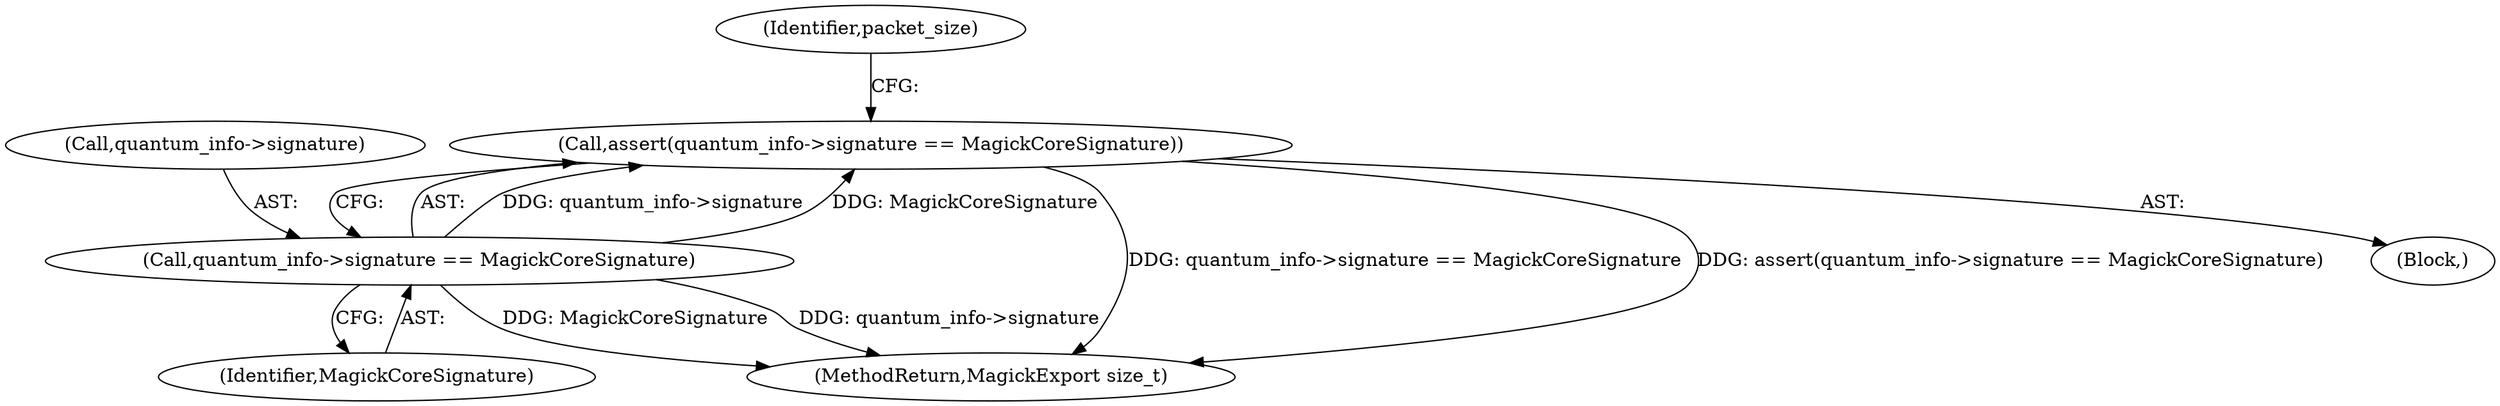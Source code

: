 digraph "0_ImageMagick_c4e63ad30bc42da691f2b5f82a24516dd6b4dc70@API" {
"1000113" [label="(Call,assert(quantum_info->signature == MagickCoreSignature))"];
"1000114" [label="(Call,quantum_info->signature == MagickCoreSignature)"];
"1000104" [label="(Block,)"];
"1000118" [label="(Identifier,MagickCoreSignature)"];
"1000215" [label="(MethodReturn,MagickExport size_t)"];
"1000113" [label="(Call,assert(quantum_info->signature == MagickCoreSignature))"];
"1000120" [label="(Identifier,packet_size)"];
"1000114" [label="(Call,quantum_info->signature == MagickCoreSignature)"];
"1000115" [label="(Call,quantum_info->signature)"];
"1000113" -> "1000104"  [label="AST: "];
"1000113" -> "1000114"  [label="CFG: "];
"1000114" -> "1000113"  [label="AST: "];
"1000120" -> "1000113"  [label="CFG: "];
"1000113" -> "1000215"  [label="DDG: quantum_info->signature == MagickCoreSignature"];
"1000113" -> "1000215"  [label="DDG: assert(quantum_info->signature == MagickCoreSignature)"];
"1000114" -> "1000113"  [label="DDG: quantum_info->signature"];
"1000114" -> "1000113"  [label="DDG: MagickCoreSignature"];
"1000114" -> "1000118"  [label="CFG: "];
"1000115" -> "1000114"  [label="AST: "];
"1000118" -> "1000114"  [label="AST: "];
"1000114" -> "1000215"  [label="DDG: MagickCoreSignature"];
"1000114" -> "1000215"  [label="DDG: quantum_info->signature"];
}
